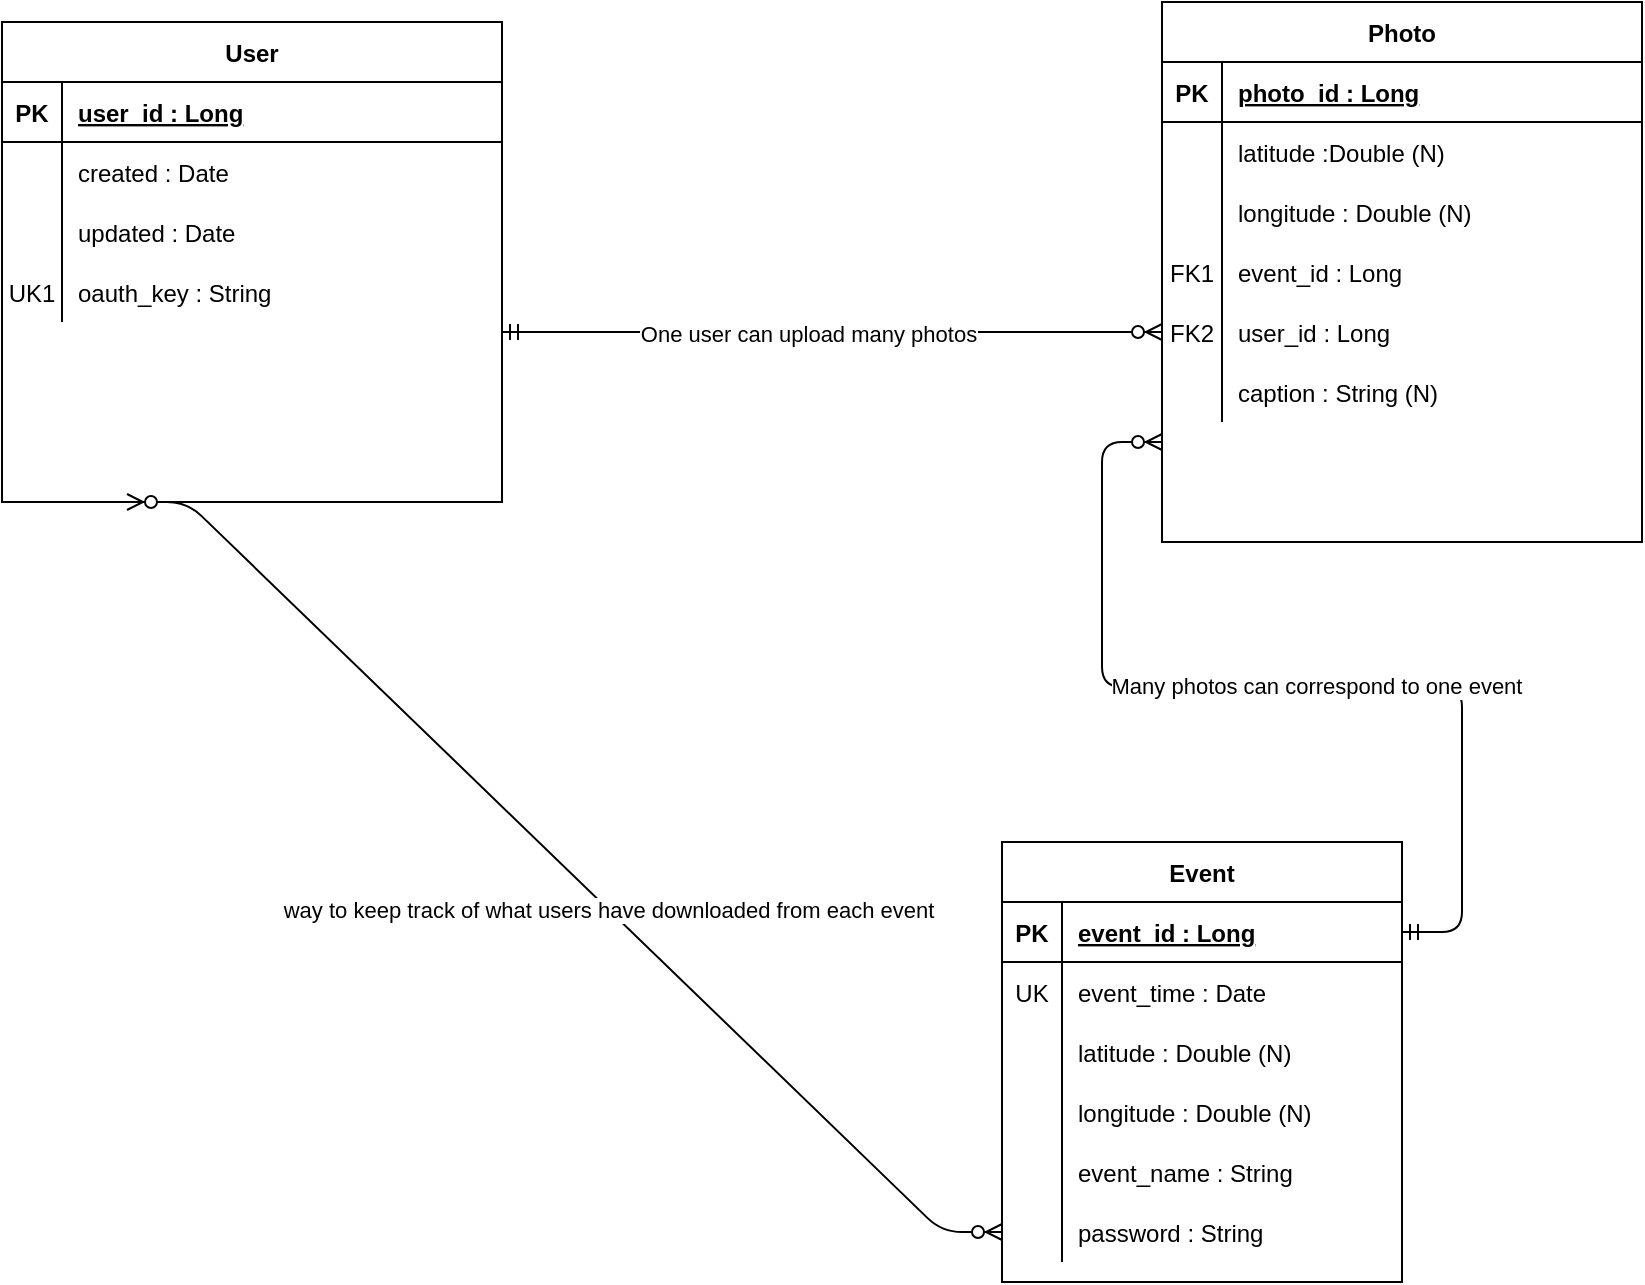<mxfile version="13.8.1" type="device"><diagram id="R2lEEEUBdFMjLlhIrx00" name="Page-1"><mxGraphModel dx="1278" dy="548" grid="1" gridSize="10" guides="1" tooltips="1" connect="1" arrows="1" fold="1" page="1" pageScale="1" pageWidth="850" pageHeight="1100" math="0" shadow="0" extFonts="Permanent Marker^https://fonts.googleapis.com/css?family=Permanent+Marker"><root><mxCell id="0"/><mxCell id="1" parent="0"/><mxCell id="Wytd1fXqO_OcCb_XTPOX-17" value="" style="edgeStyle=entityRelationEdgeStyle;fontSize=12;html=1;endArrow=ERzeroToMany;startArrow=ERmandOne;exitX=1;exitY=0.5;exitDx=0;exitDy=0;" parent="1" source="HyPlMlRq0M0m4s-M27dx-35" edge="1"><mxGeometry width="100" height="100" relative="1" as="geometry"><mxPoint x="440" y="485" as="sourcePoint"/><mxPoint x="590" y="330" as="targetPoint"/></mxGeometry></mxCell><mxCell id="Wytd1fXqO_OcCb_XTPOX-22" value="Many photos can correspond to one event" style="edgeLabel;html=1;align=center;verticalAlign=middle;resizable=0;points=[];" parent="Wytd1fXqO_OcCb_XTPOX-17" vertex="1" connectable="0"><mxGeometry x="-0.069" y="-1" relative="1" as="geometry"><mxPoint as="offset"/></mxGeometry></mxCell><mxCell id="Wytd1fXqO_OcCb_XTPOX-19" value="" style="group" parent="1" vertex="1" connectable="0"><mxGeometry x="10" y="120" width="250" height="180" as="geometry"/></mxCell><mxCell id="C-vyLk0tnHw3VtMMgP7b-23" value="User" style="shape=table;startSize=30;container=1;collapsible=1;childLayout=tableLayout;fixedRows=1;rowLines=0;fontStyle=1;align=center;resizeLast=1;" parent="Wytd1fXqO_OcCb_XTPOX-19" vertex="1"><mxGeometry width="250" height="240" as="geometry"/></mxCell><mxCell id="C-vyLk0tnHw3VtMMgP7b-24" value="" style="shape=partialRectangle;collapsible=0;dropTarget=0;pointerEvents=0;fillColor=none;points=[[0,0.5],[1,0.5]];portConstraint=eastwest;top=0;left=0;right=0;bottom=1;" parent="C-vyLk0tnHw3VtMMgP7b-23" vertex="1"><mxGeometry y="30" width="250" height="30" as="geometry"/></mxCell><mxCell id="C-vyLk0tnHw3VtMMgP7b-25" value="PK" style="shape=partialRectangle;overflow=hidden;connectable=0;fillColor=none;top=0;left=0;bottom=0;right=0;fontStyle=1;" parent="C-vyLk0tnHw3VtMMgP7b-24" vertex="1"><mxGeometry width="30" height="30" as="geometry"/></mxCell><mxCell id="C-vyLk0tnHw3VtMMgP7b-26" value="user_id : Long" style="shape=partialRectangle;overflow=hidden;connectable=0;fillColor=none;top=0;left=0;bottom=0;right=0;align=left;spacingLeft=6;fontStyle=5;" parent="C-vyLk0tnHw3VtMMgP7b-24" vertex="1"><mxGeometry x="30" width="220" height="30" as="geometry"/></mxCell><mxCell id="C-vyLk0tnHw3VtMMgP7b-27" value="" style="shape=partialRectangle;collapsible=0;dropTarget=0;pointerEvents=0;fillColor=none;points=[[0,0.5],[1,0.5]];portConstraint=eastwest;top=0;left=0;right=0;bottom=0;" parent="C-vyLk0tnHw3VtMMgP7b-23" vertex="1"><mxGeometry y="60" width="250" height="30" as="geometry"/></mxCell><mxCell id="C-vyLk0tnHw3VtMMgP7b-28" value="" style="shape=partialRectangle;overflow=hidden;connectable=0;fillColor=none;top=0;left=0;bottom=0;right=0;" parent="C-vyLk0tnHw3VtMMgP7b-27" vertex="1"><mxGeometry width="30" height="30" as="geometry"/></mxCell><mxCell id="C-vyLk0tnHw3VtMMgP7b-29" value="created : Date" style="shape=partialRectangle;overflow=hidden;connectable=0;fillColor=none;top=0;left=0;bottom=0;right=0;align=left;spacingLeft=6;" parent="C-vyLk0tnHw3VtMMgP7b-27" vertex="1"><mxGeometry x="30" width="220" height="30" as="geometry"/></mxCell><mxCell id="HyPlMlRq0M0m4s-M27dx-4" value="" style="shape=partialRectangle;collapsible=0;dropTarget=0;pointerEvents=0;fillColor=none;points=[[0,0.5],[1,0.5]];portConstraint=eastwest;top=0;left=0;right=0;bottom=0;" vertex="1" parent="C-vyLk0tnHw3VtMMgP7b-23"><mxGeometry y="90" width="250" height="30" as="geometry"/></mxCell><mxCell id="HyPlMlRq0M0m4s-M27dx-5" value="" style="shape=partialRectangle;overflow=hidden;connectable=0;fillColor=none;top=0;left=0;bottom=0;right=0;" vertex="1" parent="HyPlMlRq0M0m4s-M27dx-4"><mxGeometry width="30" height="30" as="geometry"/></mxCell><mxCell id="HyPlMlRq0M0m4s-M27dx-6" value="updated : Date" style="shape=partialRectangle;overflow=hidden;connectable=0;fillColor=none;top=0;left=0;bottom=0;right=0;align=left;spacingLeft=6;" vertex="1" parent="HyPlMlRq0M0m4s-M27dx-4"><mxGeometry x="30" width="220" height="30" as="geometry"/></mxCell><mxCell id="HyPlMlRq0M0m4s-M27dx-7" value="" style="shape=partialRectangle;collapsible=0;dropTarget=0;pointerEvents=0;fillColor=none;points=[[0,0.5],[1,0.5]];portConstraint=eastwest;top=0;left=0;right=0;bottom=0;" vertex="1" parent="C-vyLk0tnHw3VtMMgP7b-23"><mxGeometry y="120" width="250" height="30" as="geometry"/></mxCell><mxCell id="HyPlMlRq0M0m4s-M27dx-8" value="UK1" style="shape=partialRectangle;overflow=hidden;connectable=0;fillColor=none;top=0;left=0;bottom=0;right=0;" vertex="1" parent="HyPlMlRq0M0m4s-M27dx-7"><mxGeometry width="30" height="30" as="geometry"/></mxCell><mxCell id="HyPlMlRq0M0m4s-M27dx-9" value="oauth_key : String" style="shape=partialRectangle;overflow=hidden;connectable=0;fillColor=none;top=0;left=0;bottom=0;right=0;align=left;spacingLeft=6;" vertex="1" parent="HyPlMlRq0M0m4s-M27dx-7"><mxGeometry x="30" width="220" height="30" as="geometry"/></mxCell><mxCell id="HyPlMlRq0M0m4s-M27dx-10" value="" style="edgeStyle=entityRelationEdgeStyle;fontSize=12;html=1;endArrow=ERzeroToMany;startArrow=ERmandOne;" edge="1" parent="1"><mxGeometry width="100" height="100" relative="1" as="geometry"><mxPoint x="260" y="275" as="sourcePoint"/><mxPoint x="590" y="275" as="targetPoint"/></mxGeometry></mxCell><mxCell id="HyPlMlRq0M0m4s-M27dx-33" value="One user can upload many photos" style="edgeLabel;html=1;align=center;verticalAlign=middle;resizable=0;points=[];" vertex="1" connectable="0" parent="HyPlMlRq0M0m4s-M27dx-10"><mxGeometry x="-0.074" y="-1" relative="1" as="geometry"><mxPoint as="offset"/></mxGeometry></mxCell><mxCell id="HyPlMlRq0M0m4s-M27dx-17" value="Photo" style="shape=table;startSize=30;container=1;collapsible=1;childLayout=tableLayout;fixedRows=1;rowLines=0;fontStyle=1;align=center;resizeLast=1;" vertex="1" parent="1"><mxGeometry x="590" y="110" width="240" height="270" as="geometry"/></mxCell><mxCell id="HyPlMlRq0M0m4s-M27dx-18" value="" style="shape=partialRectangle;collapsible=0;dropTarget=0;pointerEvents=0;fillColor=none;top=0;left=0;bottom=1;right=0;points=[[0,0.5],[1,0.5]];portConstraint=eastwest;" vertex="1" parent="HyPlMlRq0M0m4s-M27dx-17"><mxGeometry y="30" width="240" height="30" as="geometry"/></mxCell><mxCell id="HyPlMlRq0M0m4s-M27dx-19" value="PK" style="shape=partialRectangle;connectable=0;fillColor=none;top=0;left=0;bottom=0;right=0;fontStyle=1;overflow=hidden;" vertex="1" parent="HyPlMlRq0M0m4s-M27dx-18"><mxGeometry width="30" height="30" as="geometry"/></mxCell><mxCell id="HyPlMlRq0M0m4s-M27dx-20" value="photo_id : Long" style="shape=partialRectangle;connectable=0;fillColor=none;top=0;left=0;bottom=0;right=0;align=left;spacingLeft=6;fontStyle=5;overflow=hidden;" vertex="1" parent="HyPlMlRq0M0m4s-M27dx-18"><mxGeometry x="30" width="210" height="30" as="geometry"/></mxCell><mxCell id="HyPlMlRq0M0m4s-M27dx-21" value="" style="shape=partialRectangle;collapsible=0;dropTarget=0;pointerEvents=0;fillColor=none;top=0;left=0;bottom=0;right=0;points=[[0,0.5],[1,0.5]];portConstraint=eastwest;" vertex="1" parent="HyPlMlRq0M0m4s-M27dx-17"><mxGeometry y="60" width="240" height="30" as="geometry"/></mxCell><mxCell id="HyPlMlRq0M0m4s-M27dx-22" value="" style="shape=partialRectangle;connectable=0;fillColor=none;top=0;left=0;bottom=0;right=0;editable=1;overflow=hidden;" vertex="1" parent="HyPlMlRq0M0m4s-M27dx-21"><mxGeometry width="30" height="30" as="geometry"/></mxCell><mxCell id="HyPlMlRq0M0m4s-M27dx-23" value="latitude :Double (N)" style="shape=partialRectangle;connectable=0;fillColor=none;top=0;left=0;bottom=0;right=0;align=left;spacingLeft=6;overflow=hidden;" vertex="1" parent="HyPlMlRq0M0m4s-M27dx-21"><mxGeometry x="30" width="210" height="30" as="geometry"/></mxCell><mxCell id="HyPlMlRq0M0m4s-M27dx-24" value="" style="shape=partialRectangle;collapsible=0;dropTarget=0;pointerEvents=0;fillColor=none;top=0;left=0;bottom=0;right=0;points=[[0,0.5],[1,0.5]];portConstraint=eastwest;" vertex="1" parent="HyPlMlRq0M0m4s-M27dx-17"><mxGeometry y="90" width="240" height="30" as="geometry"/></mxCell><mxCell id="HyPlMlRq0M0m4s-M27dx-25" value="" style="shape=partialRectangle;connectable=0;fillColor=none;top=0;left=0;bottom=0;right=0;editable=1;overflow=hidden;" vertex="1" parent="HyPlMlRq0M0m4s-M27dx-24"><mxGeometry width="30" height="30" as="geometry"/></mxCell><mxCell id="HyPlMlRq0M0m4s-M27dx-26" value="longitude : Double (N)" style="shape=partialRectangle;connectable=0;fillColor=none;top=0;left=0;bottom=0;right=0;align=left;spacingLeft=6;overflow=hidden;" vertex="1" parent="HyPlMlRq0M0m4s-M27dx-24"><mxGeometry x="30" width="210" height="30" as="geometry"/></mxCell><mxCell id="HyPlMlRq0M0m4s-M27dx-27" value="" style="shape=partialRectangle;collapsible=0;dropTarget=0;pointerEvents=0;fillColor=none;top=0;left=0;bottom=0;right=0;points=[[0,0.5],[1,0.5]];portConstraint=eastwest;" vertex="1" parent="HyPlMlRq0M0m4s-M27dx-17"><mxGeometry y="120" width="240" height="30" as="geometry"/></mxCell><mxCell id="HyPlMlRq0M0m4s-M27dx-28" value="FK1" style="shape=partialRectangle;connectable=0;fillColor=none;top=0;left=0;bottom=0;right=0;editable=1;overflow=hidden;" vertex="1" parent="HyPlMlRq0M0m4s-M27dx-27"><mxGeometry width="30" height="30" as="geometry"/></mxCell><mxCell id="HyPlMlRq0M0m4s-M27dx-29" value="event_id : Long" style="shape=partialRectangle;connectable=0;fillColor=none;top=0;left=0;bottom=0;right=0;align=left;spacingLeft=6;overflow=hidden;" vertex="1" parent="HyPlMlRq0M0m4s-M27dx-27"><mxGeometry x="30" width="210" height="30" as="geometry"/></mxCell><mxCell id="HyPlMlRq0M0m4s-M27dx-30" value="" style="shape=partialRectangle;collapsible=0;dropTarget=0;pointerEvents=0;fillColor=none;top=0;left=0;bottom=0;right=0;points=[[0,0.5],[1,0.5]];portConstraint=eastwest;" vertex="1" parent="HyPlMlRq0M0m4s-M27dx-17"><mxGeometry y="150" width="240" height="30" as="geometry"/></mxCell><mxCell id="HyPlMlRq0M0m4s-M27dx-31" value="FK2" style="shape=partialRectangle;connectable=0;fillColor=none;top=0;left=0;bottom=0;right=0;editable=1;overflow=hidden;" vertex="1" parent="HyPlMlRq0M0m4s-M27dx-30"><mxGeometry width="30" height="30" as="geometry"/></mxCell><mxCell id="HyPlMlRq0M0m4s-M27dx-32" value="user_id : Long" style="shape=partialRectangle;connectable=0;fillColor=none;top=0;left=0;bottom=0;right=0;align=left;spacingLeft=6;overflow=hidden;" vertex="1" parent="HyPlMlRq0M0m4s-M27dx-30"><mxGeometry x="30" width="210" height="30" as="geometry"/></mxCell><mxCell id="HyPlMlRq0M0m4s-M27dx-59" value="" style="shape=partialRectangle;collapsible=0;dropTarget=0;pointerEvents=0;fillColor=none;top=0;left=0;bottom=0;right=0;points=[[0,0.5],[1,0.5]];portConstraint=eastwest;" vertex="1" parent="HyPlMlRq0M0m4s-M27dx-17"><mxGeometry y="180" width="240" height="30" as="geometry"/></mxCell><mxCell id="HyPlMlRq0M0m4s-M27dx-60" value="" style="shape=partialRectangle;connectable=0;fillColor=none;top=0;left=0;bottom=0;right=0;editable=1;overflow=hidden;" vertex="1" parent="HyPlMlRq0M0m4s-M27dx-59"><mxGeometry width="30" height="30" as="geometry"/></mxCell><mxCell id="HyPlMlRq0M0m4s-M27dx-61" value="caption : String (N)" style="shape=partialRectangle;connectable=0;fillColor=none;top=0;left=0;bottom=0;right=0;align=left;spacingLeft=6;overflow=hidden;" vertex="1" parent="HyPlMlRq0M0m4s-M27dx-59"><mxGeometry x="30" width="210" height="30" as="geometry"/></mxCell><mxCell id="HyPlMlRq0M0m4s-M27dx-62" value="" style="edgeStyle=entityRelationEdgeStyle;fontSize=12;html=1;endArrow=ERzeroToMany;endFill=1;startArrow=ERzeroToMany;entryX=0.25;entryY=1;entryDx=0;entryDy=0;exitX=0;exitY=0.5;exitDx=0;exitDy=0;" edge="1" parent="1" source="HyPlMlRq0M0m4s-M27dx-50" target="C-vyLk0tnHw3VtMMgP7b-23"><mxGeometry width="100" height="100" relative="1" as="geometry"><mxPoint x="10" y="510" as="sourcePoint"/><mxPoint x="110" y="410" as="targetPoint"/></mxGeometry></mxCell><mxCell id="HyPlMlRq0M0m4s-M27dx-63" value="way to keep track of what users have downloaded from each event" style="edgeLabel;html=1;align=center;verticalAlign=middle;resizable=0;points=[];" vertex="1" connectable="0" parent="HyPlMlRq0M0m4s-M27dx-62"><mxGeometry x="-0.105" relative="1" as="geometry"><mxPoint as="offset"/></mxGeometry></mxCell><mxCell id="HyPlMlRq0M0m4s-M27dx-34" value="Event" style="shape=table;startSize=30;container=1;collapsible=1;childLayout=tableLayout;fixedRows=1;rowLines=0;fontStyle=1;align=center;resizeLast=1;" vertex="1" parent="1"><mxGeometry x="510" y="530" width="200" height="220" as="geometry"/></mxCell><mxCell id="HyPlMlRq0M0m4s-M27dx-35" value="" style="shape=partialRectangle;collapsible=0;dropTarget=0;pointerEvents=0;fillColor=none;top=0;left=0;bottom=1;right=0;points=[[0,0.5],[1,0.5]];portConstraint=eastwest;" vertex="1" parent="HyPlMlRq0M0m4s-M27dx-34"><mxGeometry y="30" width="200" height="30" as="geometry"/></mxCell><mxCell id="HyPlMlRq0M0m4s-M27dx-36" value="PK" style="shape=partialRectangle;connectable=0;fillColor=none;top=0;left=0;bottom=0;right=0;fontStyle=1;overflow=hidden;" vertex="1" parent="HyPlMlRq0M0m4s-M27dx-35"><mxGeometry width="30" height="30" as="geometry"/></mxCell><mxCell id="HyPlMlRq0M0m4s-M27dx-37" value="event_id : Long" style="shape=partialRectangle;connectable=0;fillColor=none;top=0;left=0;bottom=0;right=0;align=left;spacingLeft=6;fontStyle=5;overflow=hidden;" vertex="1" parent="HyPlMlRq0M0m4s-M27dx-35"><mxGeometry x="30" width="170" height="30" as="geometry"/></mxCell><mxCell id="HyPlMlRq0M0m4s-M27dx-38" value="" style="shape=partialRectangle;collapsible=0;dropTarget=0;pointerEvents=0;fillColor=none;top=0;left=0;bottom=0;right=0;points=[[0,0.5],[1,0.5]];portConstraint=eastwest;" vertex="1" parent="HyPlMlRq0M0m4s-M27dx-34"><mxGeometry y="60" width="200" height="30" as="geometry"/></mxCell><mxCell id="HyPlMlRq0M0m4s-M27dx-39" value="UK" style="shape=partialRectangle;connectable=0;fillColor=none;top=0;left=0;bottom=0;right=0;editable=1;overflow=hidden;" vertex="1" parent="HyPlMlRq0M0m4s-M27dx-38"><mxGeometry width="30" height="30" as="geometry"/></mxCell><mxCell id="HyPlMlRq0M0m4s-M27dx-40" value="event_time : Date" style="shape=partialRectangle;connectable=0;fillColor=none;top=0;left=0;bottom=0;right=0;align=left;spacingLeft=6;overflow=hidden;" vertex="1" parent="HyPlMlRq0M0m4s-M27dx-38"><mxGeometry x="30" width="170" height="30" as="geometry"/></mxCell><mxCell id="HyPlMlRq0M0m4s-M27dx-41" value="" style="shape=partialRectangle;collapsible=0;dropTarget=0;pointerEvents=0;fillColor=none;top=0;left=0;bottom=0;right=0;points=[[0,0.5],[1,0.5]];portConstraint=eastwest;" vertex="1" parent="HyPlMlRq0M0m4s-M27dx-34"><mxGeometry y="90" width="200" height="30" as="geometry"/></mxCell><mxCell id="HyPlMlRq0M0m4s-M27dx-42" value="" style="shape=partialRectangle;connectable=0;fillColor=none;top=0;left=0;bottom=0;right=0;editable=1;overflow=hidden;" vertex="1" parent="HyPlMlRq0M0m4s-M27dx-41"><mxGeometry width="30" height="30" as="geometry"/></mxCell><mxCell id="HyPlMlRq0M0m4s-M27dx-43" value="latitude : Double (N)" style="shape=partialRectangle;connectable=0;fillColor=none;top=0;left=0;bottom=0;right=0;align=left;spacingLeft=6;overflow=hidden;" vertex="1" parent="HyPlMlRq0M0m4s-M27dx-41"><mxGeometry x="30" width="170" height="30" as="geometry"/></mxCell><mxCell id="HyPlMlRq0M0m4s-M27dx-44" value="" style="shape=partialRectangle;collapsible=0;dropTarget=0;pointerEvents=0;fillColor=none;top=0;left=0;bottom=0;right=0;points=[[0,0.5],[1,0.5]];portConstraint=eastwest;" vertex="1" parent="HyPlMlRq0M0m4s-M27dx-34"><mxGeometry y="120" width="200" height="30" as="geometry"/></mxCell><mxCell id="HyPlMlRq0M0m4s-M27dx-45" value="" style="shape=partialRectangle;connectable=0;fillColor=none;top=0;left=0;bottom=0;right=0;editable=1;overflow=hidden;" vertex="1" parent="HyPlMlRq0M0m4s-M27dx-44"><mxGeometry width="30" height="30" as="geometry"/></mxCell><mxCell id="HyPlMlRq0M0m4s-M27dx-46" value="longitude : Double (N)" style="shape=partialRectangle;connectable=0;fillColor=none;top=0;left=0;bottom=0;right=0;align=left;spacingLeft=6;overflow=hidden;" vertex="1" parent="HyPlMlRq0M0m4s-M27dx-44"><mxGeometry x="30" width="170" height="30" as="geometry"/></mxCell><mxCell id="HyPlMlRq0M0m4s-M27dx-47" value="" style="shape=partialRectangle;collapsible=0;dropTarget=0;pointerEvents=0;fillColor=none;top=0;left=0;bottom=0;right=0;points=[[0,0.5],[1,0.5]];portConstraint=eastwest;" vertex="1" parent="HyPlMlRq0M0m4s-M27dx-34"><mxGeometry y="150" width="200" height="30" as="geometry"/></mxCell><mxCell id="HyPlMlRq0M0m4s-M27dx-48" value="" style="shape=partialRectangle;connectable=0;fillColor=none;top=0;left=0;bottom=0;right=0;editable=1;overflow=hidden;" vertex="1" parent="HyPlMlRq0M0m4s-M27dx-47"><mxGeometry width="30" height="30" as="geometry"/></mxCell><mxCell id="HyPlMlRq0M0m4s-M27dx-49" value="event_name : String" style="shape=partialRectangle;connectable=0;fillColor=none;top=0;left=0;bottom=0;right=0;align=left;spacingLeft=6;overflow=hidden;" vertex="1" parent="HyPlMlRq0M0m4s-M27dx-47"><mxGeometry x="30" width="170" height="30" as="geometry"/></mxCell><mxCell id="HyPlMlRq0M0m4s-M27dx-50" value="" style="shape=partialRectangle;collapsible=0;dropTarget=0;pointerEvents=0;fillColor=none;top=0;left=0;bottom=0;right=0;points=[[0,0.5],[1,0.5]];portConstraint=eastwest;" vertex="1" parent="HyPlMlRq0M0m4s-M27dx-34"><mxGeometry y="180" width="200" height="30" as="geometry"/></mxCell><mxCell id="HyPlMlRq0M0m4s-M27dx-51" value="" style="shape=partialRectangle;connectable=0;fillColor=none;top=0;left=0;bottom=0;right=0;editable=1;overflow=hidden;" vertex="1" parent="HyPlMlRq0M0m4s-M27dx-50"><mxGeometry width="30" height="30" as="geometry"/></mxCell><mxCell id="HyPlMlRq0M0m4s-M27dx-52" value="password : String" style="shape=partialRectangle;connectable=0;fillColor=none;top=0;left=0;bottom=0;right=0;align=left;spacingLeft=6;overflow=hidden;" vertex="1" parent="HyPlMlRq0M0m4s-M27dx-50"><mxGeometry x="30" width="170" height="30" as="geometry"/></mxCell></root></mxGraphModel></diagram></mxfile>